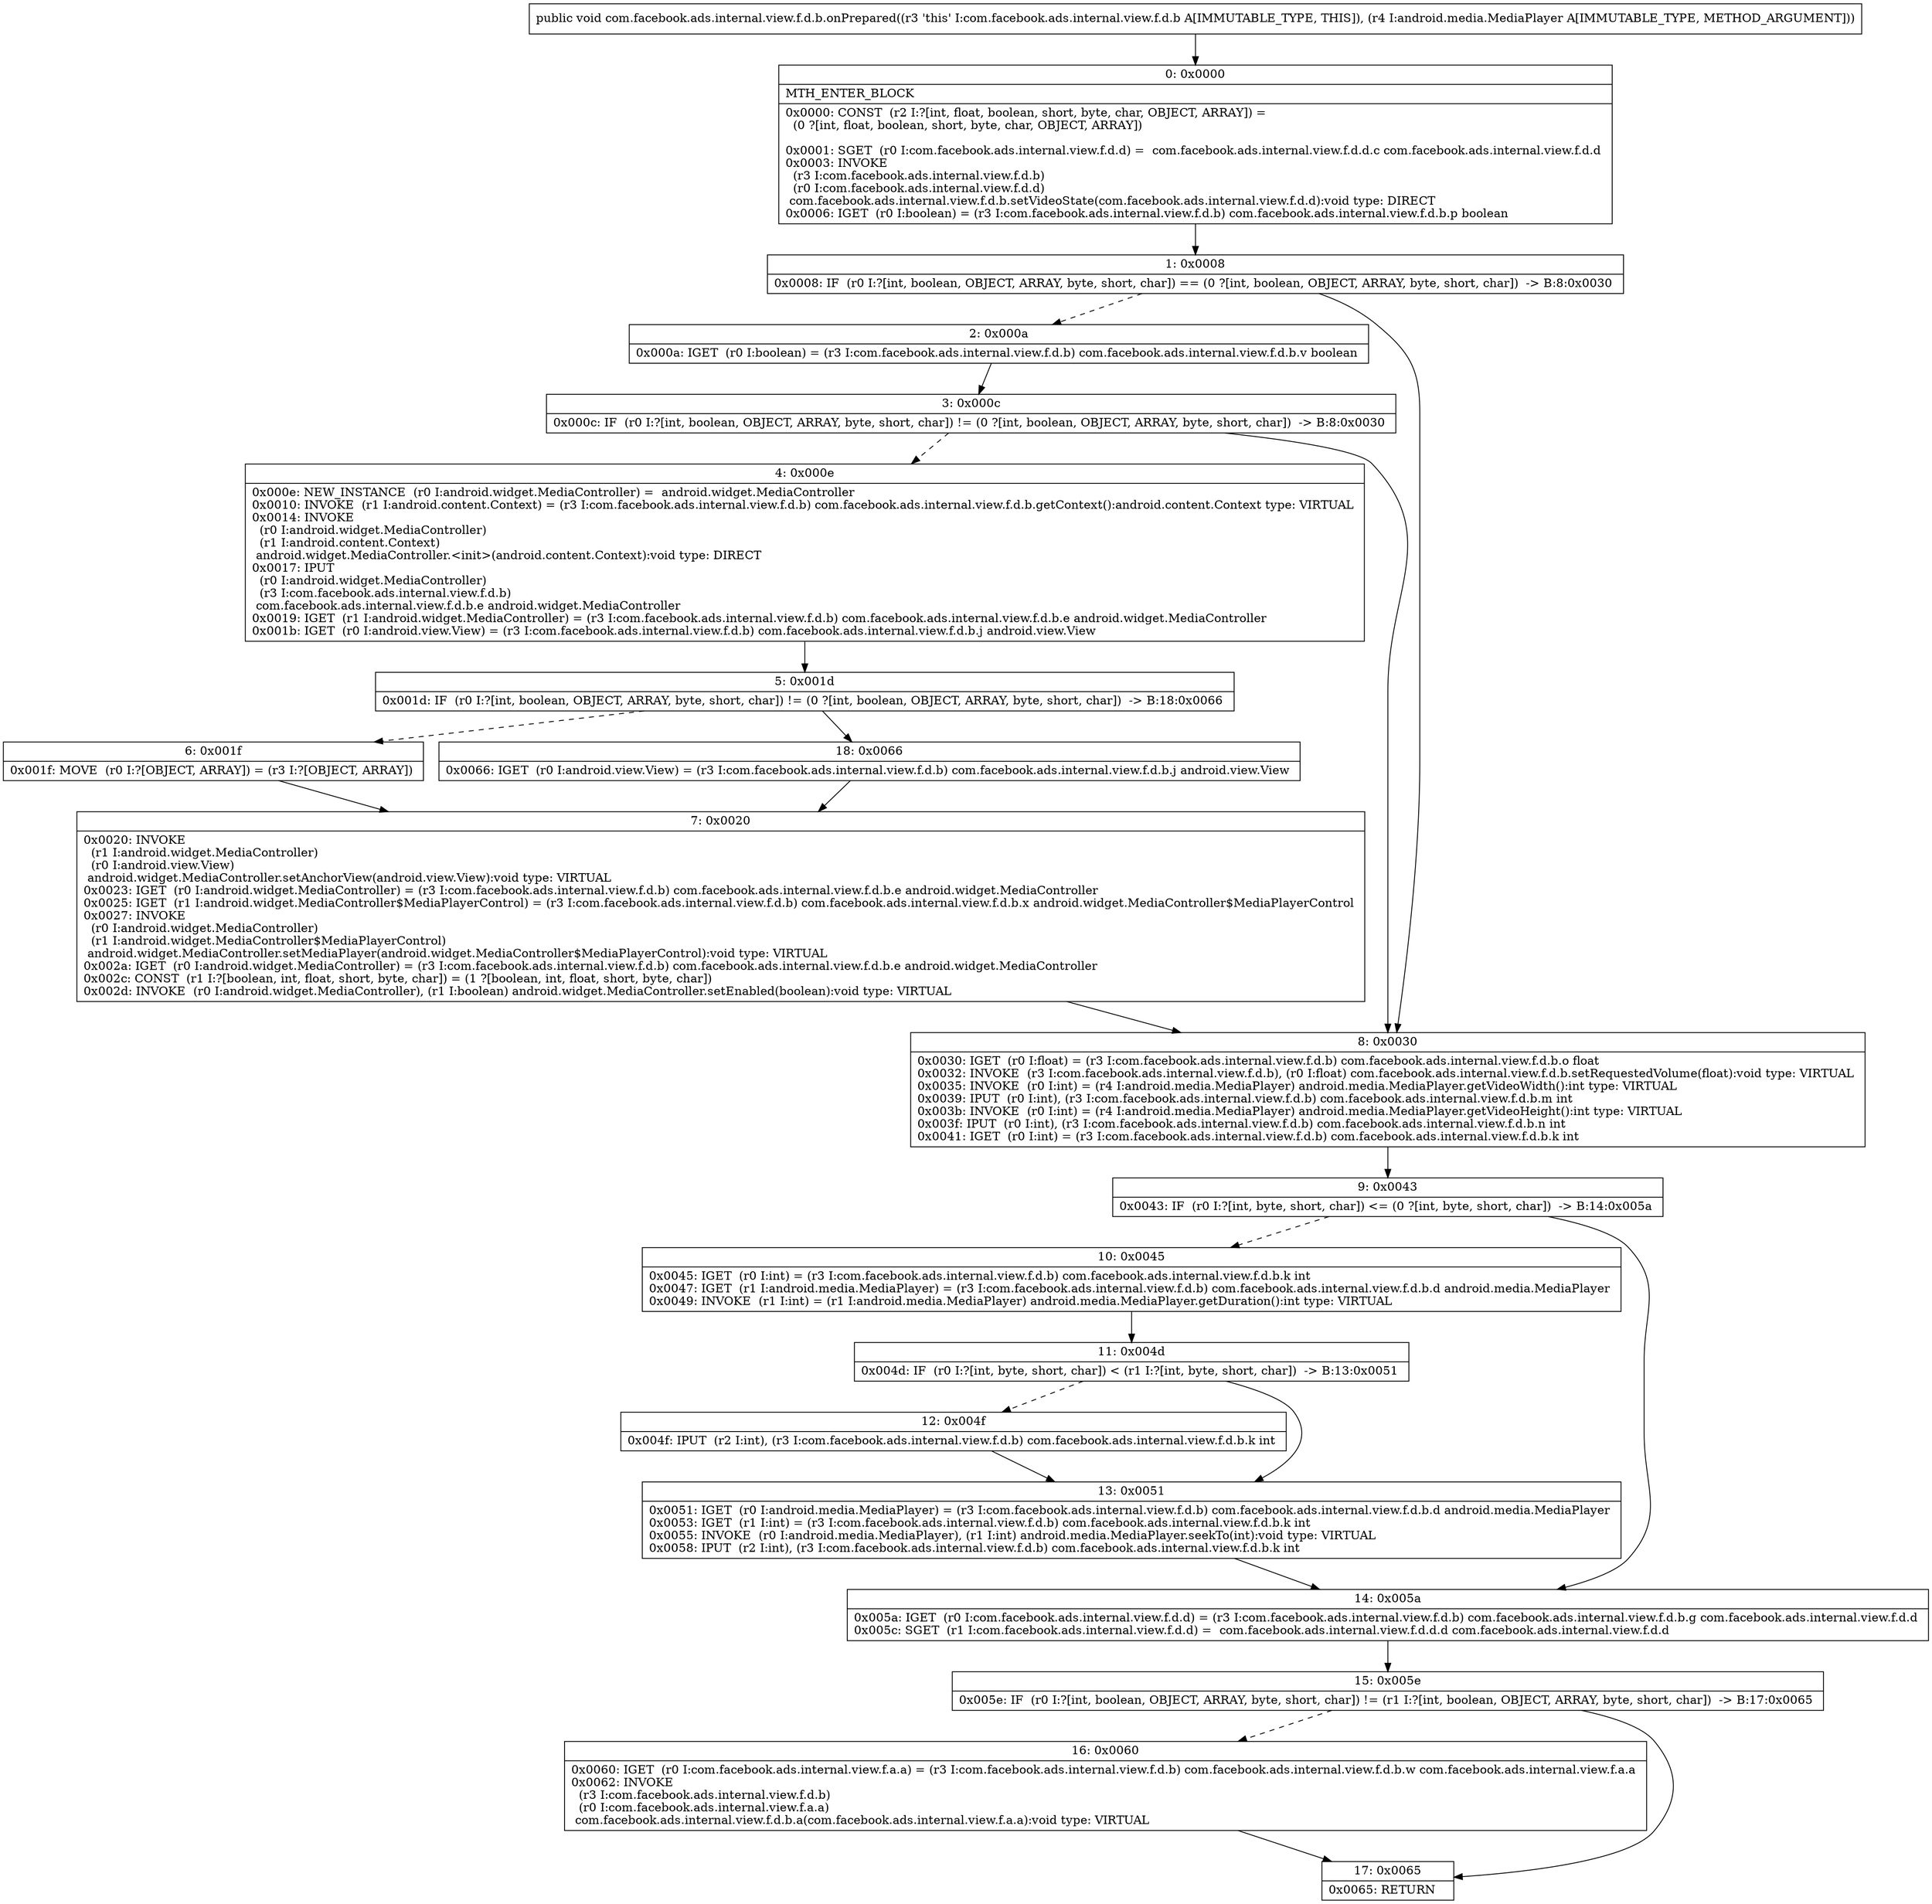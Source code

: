 digraph "CFG forcom.facebook.ads.internal.view.f.d.b.onPrepared(Landroid\/media\/MediaPlayer;)V" {
Node_0 [shape=record,label="{0\:\ 0x0000|MTH_ENTER_BLOCK\l|0x0000: CONST  (r2 I:?[int, float, boolean, short, byte, char, OBJECT, ARRAY]) = \l  (0 ?[int, float, boolean, short, byte, char, OBJECT, ARRAY])\l \l0x0001: SGET  (r0 I:com.facebook.ads.internal.view.f.d.d) =  com.facebook.ads.internal.view.f.d.d.c com.facebook.ads.internal.view.f.d.d \l0x0003: INVOKE  \l  (r3 I:com.facebook.ads.internal.view.f.d.b)\l  (r0 I:com.facebook.ads.internal.view.f.d.d)\l com.facebook.ads.internal.view.f.d.b.setVideoState(com.facebook.ads.internal.view.f.d.d):void type: DIRECT \l0x0006: IGET  (r0 I:boolean) = (r3 I:com.facebook.ads.internal.view.f.d.b) com.facebook.ads.internal.view.f.d.b.p boolean \l}"];
Node_1 [shape=record,label="{1\:\ 0x0008|0x0008: IF  (r0 I:?[int, boolean, OBJECT, ARRAY, byte, short, char]) == (0 ?[int, boolean, OBJECT, ARRAY, byte, short, char])  \-\> B:8:0x0030 \l}"];
Node_2 [shape=record,label="{2\:\ 0x000a|0x000a: IGET  (r0 I:boolean) = (r3 I:com.facebook.ads.internal.view.f.d.b) com.facebook.ads.internal.view.f.d.b.v boolean \l}"];
Node_3 [shape=record,label="{3\:\ 0x000c|0x000c: IF  (r0 I:?[int, boolean, OBJECT, ARRAY, byte, short, char]) != (0 ?[int, boolean, OBJECT, ARRAY, byte, short, char])  \-\> B:8:0x0030 \l}"];
Node_4 [shape=record,label="{4\:\ 0x000e|0x000e: NEW_INSTANCE  (r0 I:android.widget.MediaController) =  android.widget.MediaController \l0x0010: INVOKE  (r1 I:android.content.Context) = (r3 I:com.facebook.ads.internal.view.f.d.b) com.facebook.ads.internal.view.f.d.b.getContext():android.content.Context type: VIRTUAL \l0x0014: INVOKE  \l  (r0 I:android.widget.MediaController)\l  (r1 I:android.content.Context)\l android.widget.MediaController.\<init\>(android.content.Context):void type: DIRECT \l0x0017: IPUT  \l  (r0 I:android.widget.MediaController)\l  (r3 I:com.facebook.ads.internal.view.f.d.b)\l com.facebook.ads.internal.view.f.d.b.e android.widget.MediaController \l0x0019: IGET  (r1 I:android.widget.MediaController) = (r3 I:com.facebook.ads.internal.view.f.d.b) com.facebook.ads.internal.view.f.d.b.e android.widget.MediaController \l0x001b: IGET  (r0 I:android.view.View) = (r3 I:com.facebook.ads.internal.view.f.d.b) com.facebook.ads.internal.view.f.d.b.j android.view.View \l}"];
Node_5 [shape=record,label="{5\:\ 0x001d|0x001d: IF  (r0 I:?[int, boolean, OBJECT, ARRAY, byte, short, char]) != (0 ?[int, boolean, OBJECT, ARRAY, byte, short, char])  \-\> B:18:0x0066 \l}"];
Node_6 [shape=record,label="{6\:\ 0x001f|0x001f: MOVE  (r0 I:?[OBJECT, ARRAY]) = (r3 I:?[OBJECT, ARRAY]) \l}"];
Node_7 [shape=record,label="{7\:\ 0x0020|0x0020: INVOKE  \l  (r1 I:android.widget.MediaController)\l  (r0 I:android.view.View)\l android.widget.MediaController.setAnchorView(android.view.View):void type: VIRTUAL \l0x0023: IGET  (r0 I:android.widget.MediaController) = (r3 I:com.facebook.ads.internal.view.f.d.b) com.facebook.ads.internal.view.f.d.b.e android.widget.MediaController \l0x0025: IGET  (r1 I:android.widget.MediaController$MediaPlayerControl) = (r3 I:com.facebook.ads.internal.view.f.d.b) com.facebook.ads.internal.view.f.d.b.x android.widget.MediaController$MediaPlayerControl \l0x0027: INVOKE  \l  (r0 I:android.widget.MediaController)\l  (r1 I:android.widget.MediaController$MediaPlayerControl)\l android.widget.MediaController.setMediaPlayer(android.widget.MediaController$MediaPlayerControl):void type: VIRTUAL \l0x002a: IGET  (r0 I:android.widget.MediaController) = (r3 I:com.facebook.ads.internal.view.f.d.b) com.facebook.ads.internal.view.f.d.b.e android.widget.MediaController \l0x002c: CONST  (r1 I:?[boolean, int, float, short, byte, char]) = (1 ?[boolean, int, float, short, byte, char]) \l0x002d: INVOKE  (r0 I:android.widget.MediaController), (r1 I:boolean) android.widget.MediaController.setEnabled(boolean):void type: VIRTUAL \l}"];
Node_8 [shape=record,label="{8\:\ 0x0030|0x0030: IGET  (r0 I:float) = (r3 I:com.facebook.ads.internal.view.f.d.b) com.facebook.ads.internal.view.f.d.b.o float \l0x0032: INVOKE  (r3 I:com.facebook.ads.internal.view.f.d.b), (r0 I:float) com.facebook.ads.internal.view.f.d.b.setRequestedVolume(float):void type: VIRTUAL \l0x0035: INVOKE  (r0 I:int) = (r4 I:android.media.MediaPlayer) android.media.MediaPlayer.getVideoWidth():int type: VIRTUAL \l0x0039: IPUT  (r0 I:int), (r3 I:com.facebook.ads.internal.view.f.d.b) com.facebook.ads.internal.view.f.d.b.m int \l0x003b: INVOKE  (r0 I:int) = (r4 I:android.media.MediaPlayer) android.media.MediaPlayer.getVideoHeight():int type: VIRTUAL \l0x003f: IPUT  (r0 I:int), (r3 I:com.facebook.ads.internal.view.f.d.b) com.facebook.ads.internal.view.f.d.b.n int \l0x0041: IGET  (r0 I:int) = (r3 I:com.facebook.ads.internal.view.f.d.b) com.facebook.ads.internal.view.f.d.b.k int \l}"];
Node_9 [shape=record,label="{9\:\ 0x0043|0x0043: IF  (r0 I:?[int, byte, short, char]) \<= (0 ?[int, byte, short, char])  \-\> B:14:0x005a \l}"];
Node_10 [shape=record,label="{10\:\ 0x0045|0x0045: IGET  (r0 I:int) = (r3 I:com.facebook.ads.internal.view.f.d.b) com.facebook.ads.internal.view.f.d.b.k int \l0x0047: IGET  (r1 I:android.media.MediaPlayer) = (r3 I:com.facebook.ads.internal.view.f.d.b) com.facebook.ads.internal.view.f.d.b.d android.media.MediaPlayer \l0x0049: INVOKE  (r1 I:int) = (r1 I:android.media.MediaPlayer) android.media.MediaPlayer.getDuration():int type: VIRTUAL \l}"];
Node_11 [shape=record,label="{11\:\ 0x004d|0x004d: IF  (r0 I:?[int, byte, short, char]) \< (r1 I:?[int, byte, short, char])  \-\> B:13:0x0051 \l}"];
Node_12 [shape=record,label="{12\:\ 0x004f|0x004f: IPUT  (r2 I:int), (r3 I:com.facebook.ads.internal.view.f.d.b) com.facebook.ads.internal.view.f.d.b.k int \l}"];
Node_13 [shape=record,label="{13\:\ 0x0051|0x0051: IGET  (r0 I:android.media.MediaPlayer) = (r3 I:com.facebook.ads.internal.view.f.d.b) com.facebook.ads.internal.view.f.d.b.d android.media.MediaPlayer \l0x0053: IGET  (r1 I:int) = (r3 I:com.facebook.ads.internal.view.f.d.b) com.facebook.ads.internal.view.f.d.b.k int \l0x0055: INVOKE  (r0 I:android.media.MediaPlayer), (r1 I:int) android.media.MediaPlayer.seekTo(int):void type: VIRTUAL \l0x0058: IPUT  (r2 I:int), (r3 I:com.facebook.ads.internal.view.f.d.b) com.facebook.ads.internal.view.f.d.b.k int \l}"];
Node_14 [shape=record,label="{14\:\ 0x005a|0x005a: IGET  (r0 I:com.facebook.ads.internal.view.f.d.d) = (r3 I:com.facebook.ads.internal.view.f.d.b) com.facebook.ads.internal.view.f.d.b.g com.facebook.ads.internal.view.f.d.d \l0x005c: SGET  (r1 I:com.facebook.ads.internal.view.f.d.d) =  com.facebook.ads.internal.view.f.d.d.d com.facebook.ads.internal.view.f.d.d \l}"];
Node_15 [shape=record,label="{15\:\ 0x005e|0x005e: IF  (r0 I:?[int, boolean, OBJECT, ARRAY, byte, short, char]) != (r1 I:?[int, boolean, OBJECT, ARRAY, byte, short, char])  \-\> B:17:0x0065 \l}"];
Node_16 [shape=record,label="{16\:\ 0x0060|0x0060: IGET  (r0 I:com.facebook.ads.internal.view.f.a.a) = (r3 I:com.facebook.ads.internal.view.f.d.b) com.facebook.ads.internal.view.f.d.b.w com.facebook.ads.internal.view.f.a.a \l0x0062: INVOKE  \l  (r3 I:com.facebook.ads.internal.view.f.d.b)\l  (r0 I:com.facebook.ads.internal.view.f.a.a)\l com.facebook.ads.internal.view.f.d.b.a(com.facebook.ads.internal.view.f.a.a):void type: VIRTUAL \l}"];
Node_17 [shape=record,label="{17\:\ 0x0065|0x0065: RETURN   \l}"];
Node_18 [shape=record,label="{18\:\ 0x0066|0x0066: IGET  (r0 I:android.view.View) = (r3 I:com.facebook.ads.internal.view.f.d.b) com.facebook.ads.internal.view.f.d.b.j android.view.View \l}"];
MethodNode[shape=record,label="{public void com.facebook.ads.internal.view.f.d.b.onPrepared((r3 'this' I:com.facebook.ads.internal.view.f.d.b A[IMMUTABLE_TYPE, THIS]), (r4 I:android.media.MediaPlayer A[IMMUTABLE_TYPE, METHOD_ARGUMENT])) }"];
MethodNode -> Node_0;
Node_0 -> Node_1;
Node_1 -> Node_2[style=dashed];
Node_1 -> Node_8;
Node_2 -> Node_3;
Node_3 -> Node_4[style=dashed];
Node_3 -> Node_8;
Node_4 -> Node_5;
Node_5 -> Node_6[style=dashed];
Node_5 -> Node_18;
Node_6 -> Node_7;
Node_7 -> Node_8;
Node_8 -> Node_9;
Node_9 -> Node_10[style=dashed];
Node_9 -> Node_14;
Node_10 -> Node_11;
Node_11 -> Node_12[style=dashed];
Node_11 -> Node_13;
Node_12 -> Node_13;
Node_13 -> Node_14;
Node_14 -> Node_15;
Node_15 -> Node_16[style=dashed];
Node_15 -> Node_17;
Node_16 -> Node_17;
Node_18 -> Node_7;
}

